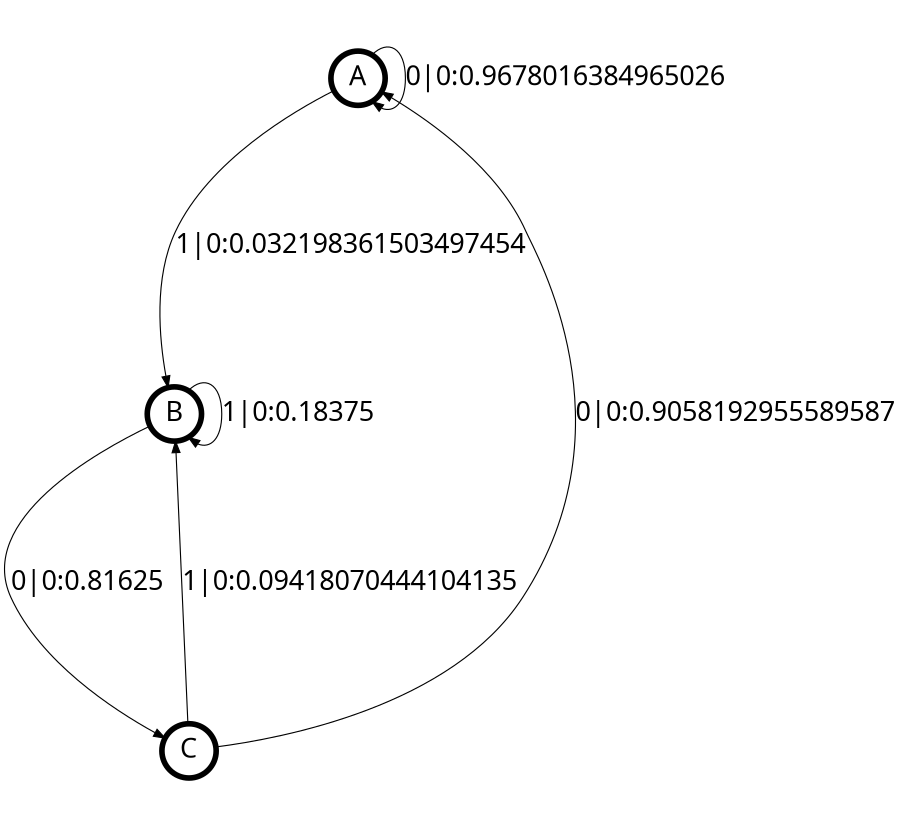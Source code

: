 digraph  {
size = "6,8.5";
ratio = "fill";
node
[shape = circle];
node [fontsize = 24];
node [penwidth = 5];
edge [fontsize = 24];
node [fontname = "CMU Serif Roman"];
graph [fontname = "CMU Serif Roman"];
edge [fontname = "CMU Serif Roman"];
A -> A [label = "0|0:0.9678016384965026\l"];
A -> B [label = "1|0:0.032198361503497454\l"];
B -> B [label = "1|0:0.18375\l"];
B -> C [label = "0|0:0.81625\l"];
C -> A [label = "0|0:0.9058192955589587\l"];
C -> B [label = "1|0:0.09418070444104135\l"];
}
